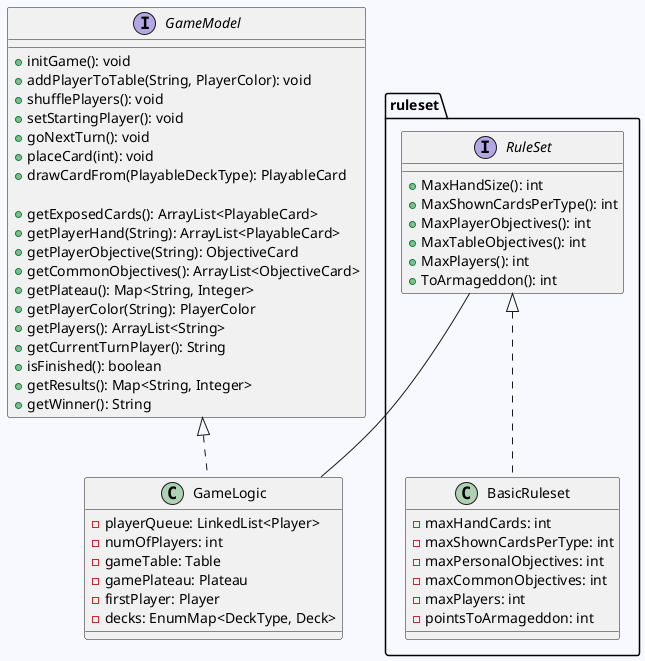 @startuml ModelAndRulesetUML

skinparam BackgroundColor ghostwhite

interface GameModel{

    'il controller identifica i players con il loro nome
    +initGame(): void
    +addPlayerToTable(String, PlayerColor): void
    +shufflePlayers(): void
    +setStartingPlayer(): void
    +goNextTurn(): void
    +placeCard(int): void
    +drawCardFrom(PlayableDeckType): PlayableCard

    +getExposedCards(): ArrayList<PlayableCard>
    +getPlayerHand(String): ArrayList<PlayableCard>
    +getPlayerObjective(String): ObjectiveCard
    +getCommonObjectives(): ArrayList<ObjectiveCard>
    +getPlateau(): Map<String, Integer>
    +getPlayerColor(String): PlayerColor
    +getPlayers(): ArrayList<String>
    +getCurrentTurnPlayer(): String
    +isFinished(): boolean
    +getResults(): Map<String, Integer>
    +getWinner(): String
}

class GameLogic implements GameModel{
    -playerQueue: LinkedList<Player>
    -numOfPlayers: int
    -gameTable: Table
    -gamePlateau: Plateau
    -firstPlayer: Player
    -decks: EnumMap<DeckType, Deck>
}


package ruleset{
    interface RuleSet{
        +MaxHandSize(): int
        '+MaxShownCardsOf(PlayableCardType): int
        +MaxShownCardsPerType(): int
        +MaxPlayerObjectives(): int
        +MaxTableObjectives(): int
        +MaxPlayers(): int
        +ToArmageddon(): int
    }

    class BasicRuleset implements RuleSet{
        -maxHandCards: int
        '-maxShownCards: EnumMap<PlayableCardType, Integer>
        -maxShownCardsPerType: int
        -maxPersonalObjectives: int
        -maxCommonObjectives: int
        -maxPlayers: int
        -pointsToArmageddon: int
    }
}
RuleSet -- GameLogic

@enduml